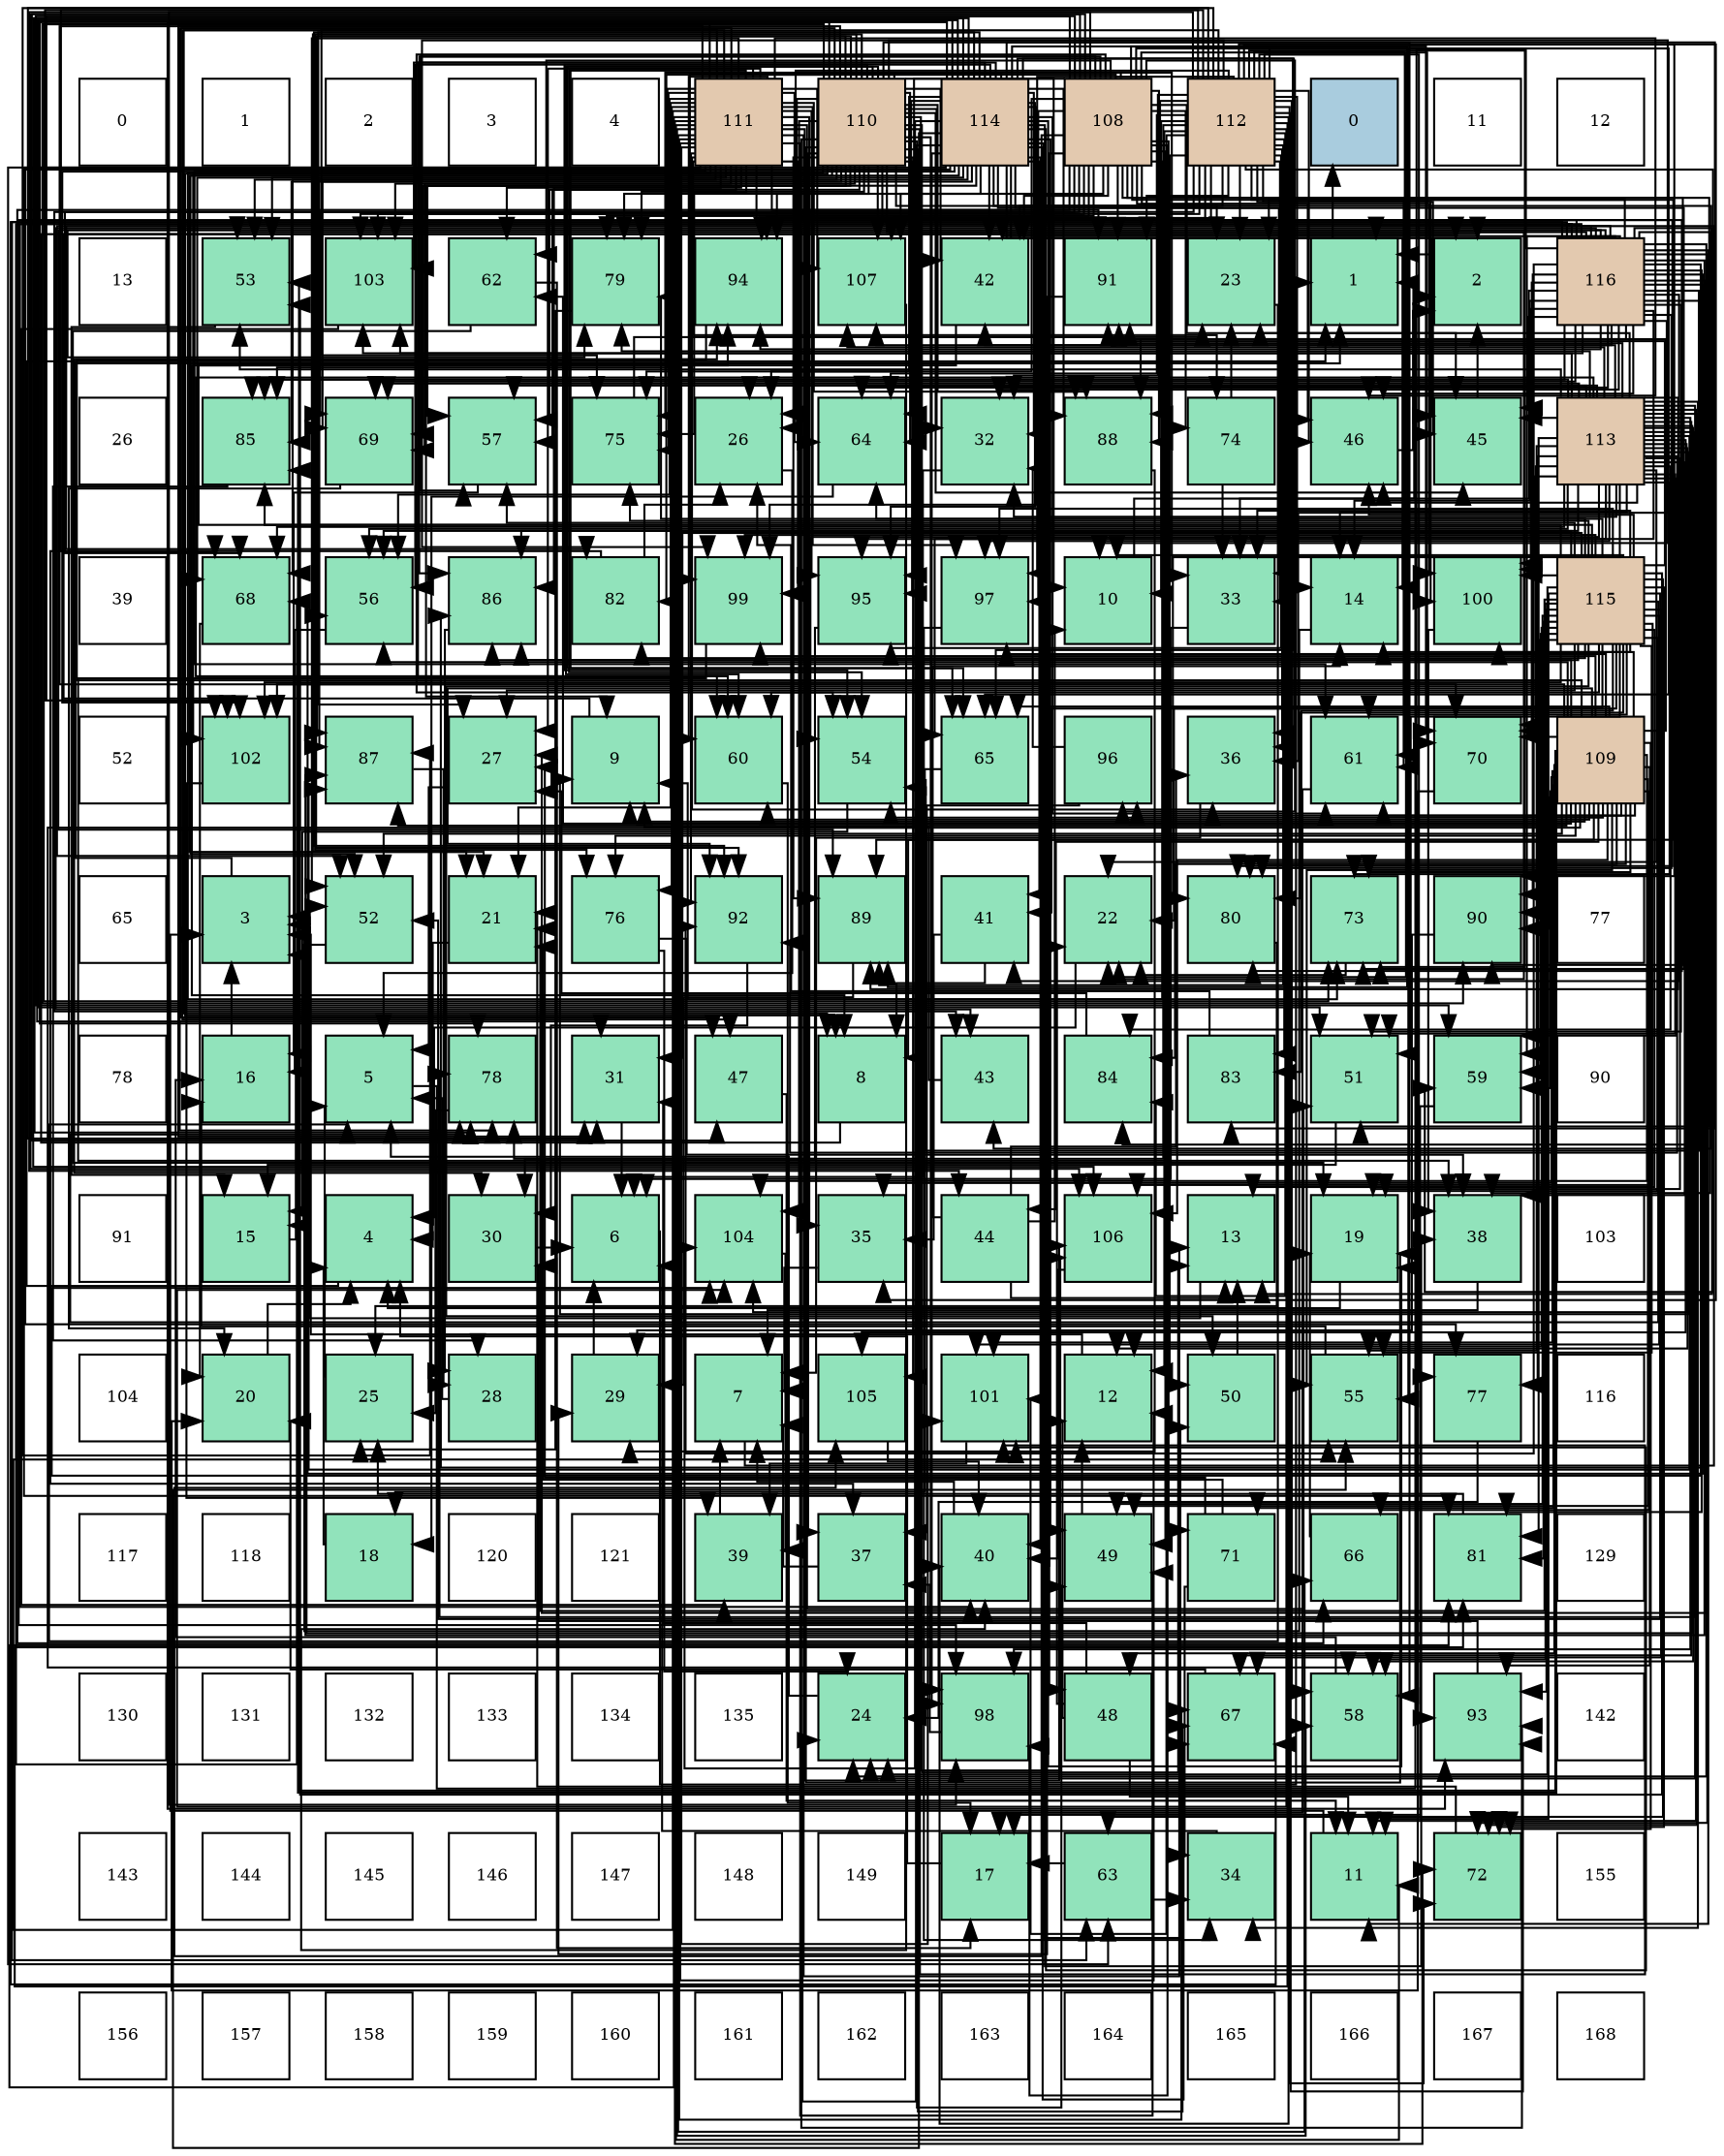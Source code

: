 digraph layout{
 rankdir=TB;
 splines=ortho;
 node [style=filled shape=square fixedsize=true width=0.6];
0[label="0", fontsize=8, fillcolor="#ffffff"];
1[label="1", fontsize=8, fillcolor="#ffffff"];
2[label="2", fontsize=8, fillcolor="#ffffff"];
3[label="3", fontsize=8, fillcolor="#ffffff"];
4[label="4", fontsize=8, fillcolor="#ffffff"];
5[label="111", fontsize=8, fillcolor="#e3c9af"];
6[label="110", fontsize=8, fillcolor="#e3c9af"];
7[label="114", fontsize=8, fillcolor="#e3c9af"];
8[label="108", fontsize=8, fillcolor="#e3c9af"];
9[label="112", fontsize=8, fillcolor="#e3c9af"];
10[label="0", fontsize=8, fillcolor="#a9ccde"];
11[label="11", fontsize=8, fillcolor="#ffffff"];
12[label="12", fontsize=8, fillcolor="#ffffff"];
13[label="13", fontsize=8, fillcolor="#ffffff"];
14[label="53", fontsize=8, fillcolor="#91e3bb"];
15[label="103", fontsize=8, fillcolor="#91e3bb"];
16[label="62", fontsize=8, fillcolor="#91e3bb"];
17[label="79", fontsize=8, fillcolor="#91e3bb"];
18[label="94", fontsize=8, fillcolor="#91e3bb"];
19[label="107", fontsize=8, fillcolor="#91e3bb"];
20[label="42", fontsize=8, fillcolor="#91e3bb"];
21[label="91", fontsize=8, fillcolor="#91e3bb"];
22[label="23", fontsize=8, fillcolor="#91e3bb"];
23[label="1", fontsize=8, fillcolor="#91e3bb"];
24[label="2", fontsize=8, fillcolor="#91e3bb"];
25[label="116", fontsize=8, fillcolor="#e3c9af"];
26[label="26", fontsize=8, fillcolor="#ffffff"];
27[label="85", fontsize=8, fillcolor="#91e3bb"];
28[label="69", fontsize=8, fillcolor="#91e3bb"];
29[label="57", fontsize=8, fillcolor="#91e3bb"];
30[label="75", fontsize=8, fillcolor="#91e3bb"];
31[label="26", fontsize=8, fillcolor="#91e3bb"];
32[label="64", fontsize=8, fillcolor="#91e3bb"];
33[label="32", fontsize=8, fillcolor="#91e3bb"];
34[label="88", fontsize=8, fillcolor="#91e3bb"];
35[label="74", fontsize=8, fillcolor="#91e3bb"];
36[label="46", fontsize=8, fillcolor="#91e3bb"];
37[label="45", fontsize=8, fillcolor="#91e3bb"];
38[label="113", fontsize=8, fillcolor="#e3c9af"];
39[label="39", fontsize=8, fillcolor="#ffffff"];
40[label="68", fontsize=8, fillcolor="#91e3bb"];
41[label="56", fontsize=8, fillcolor="#91e3bb"];
42[label="86", fontsize=8, fillcolor="#91e3bb"];
43[label="82", fontsize=8, fillcolor="#91e3bb"];
44[label="99", fontsize=8, fillcolor="#91e3bb"];
45[label="95", fontsize=8, fillcolor="#91e3bb"];
46[label="97", fontsize=8, fillcolor="#91e3bb"];
47[label="10", fontsize=8, fillcolor="#91e3bb"];
48[label="33", fontsize=8, fillcolor="#91e3bb"];
49[label="14", fontsize=8, fillcolor="#91e3bb"];
50[label="100", fontsize=8, fillcolor="#91e3bb"];
51[label="115", fontsize=8, fillcolor="#e3c9af"];
52[label="52", fontsize=8, fillcolor="#ffffff"];
53[label="102", fontsize=8, fillcolor="#91e3bb"];
54[label="87", fontsize=8, fillcolor="#91e3bb"];
55[label="27", fontsize=8, fillcolor="#91e3bb"];
56[label="9", fontsize=8, fillcolor="#91e3bb"];
57[label="60", fontsize=8, fillcolor="#91e3bb"];
58[label="54", fontsize=8, fillcolor="#91e3bb"];
59[label="65", fontsize=8, fillcolor="#91e3bb"];
60[label="96", fontsize=8, fillcolor="#91e3bb"];
61[label="36", fontsize=8, fillcolor="#91e3bb"];
62[label="61", fontsize=8, fillcolor="#91e3bb"];
63[label="70", fontsize=8, fillcolor="#91e3bb"];
64[label="109", fontsize=8, fillcolor="#e3c9af"];
65[label="65", fontsize=8, fillcolor="#ffffff"];
66[label="3", fontsize=8, fillcolor="#91e3bb"];
67[label="52", fontsize=8, fillcolor="#91e3bb"];
68[label="21", fontsize=8, fillcolor="#91e3bb"];
69[label="76", fontsize=8, fillcolor="#91e3bb"];
70[label="92", fontsize=8, fillcolor="#91e3bb"];
71[label="89", fontsize=8, fillcolor="#91e3bb"];
72[label="41", fontsize=8, fillcolor="#91e3bb"];
73[label="22", fontsize=8, fillcolor="#91e3bb"];
74[label="80", fontsize=8, fillcolor="#91e3bb"];
75[label="73", fontsize=8, fillcolor="#91e3bb"];
76[label="90", fontsize=8, fillcolor="#91e3bb"];
77[label="77", fontsize=8, fillcolor="#ffffff"];
78[label="78", fontsize=8, fillcolor="#ffffff"];
79[label="16", fontsize=8, fillcolor="#91e3bb"];
80[label="5", fontsize=8, fillcolor="#91e3bb"];
81[label="78", fontsize=8, fillcolor="#91e3bb"];
82[label="31", fontsize=8, fillcolor="#91e3bb"];
83[label="47", fontsize=8, fillcolor="#91e3bb"];
84[label="8", fontsize=8, fillcolor="#91e3bb"];
85[label="43", fontsize=8, fillcolor="#91e3bb"];
86[label="84", fontsize=8, fillcolor="#91e3bb"];
87[label="83", fontsize=8, fillcolor="#91e3bb"];
88[label="51", fontsize=8, fillcolor="#91e3bb"];
89[label="59", fontsize=8, fillcolor="#91e3bb"];
90[label="90", fontsize=8, fillcolor="#ffffff"];
91[label="91", fontsize=8, fillcolor="#ffffff"];
92[label="15", fontsize=8, fillcolor="#91e3bb"];
93[label="4", fontsize=8, fillcolor="#91e3bb"];
94[label="30", fontsize=8, fillcolor="#91e3bb"];
95[label="6", fontsize=8, fillcolor="#91e3bb"];
96[label="104", fontsize=8, fillcolor="#91e3bb"];
97[label="35", fontsize=8, fillcolor="#91e3bb"];
98[label="44", fontsize=8, fillcolor="#91e3bb"];
99[label="106", fontsize=8, fillcolor="#91e3bb"];
100[label="13", fontsize=8, fillcolor="#91e3bb"];
101[label="19", fontsize=8, fillcolor="#91e3bb"];
102[label="38", fontsize=8, fillcolor="#91e3bb"];
103[label="103", fontsize=8, fillcolor="#ffffff"];
104[label="104", fontsize=8, fillcolor="#ffffff"];
105[label="20", fontsize=8, fillcolor="#91e3bb"];
106[label="25", fontsize=8, fillcolor="#91e3bb"];
107[label="28", fontsize=8, fillcolor="#91e3bb"];
108[label="29", fontsize=8, fillcolor="#91e3bb"];
109[label="7", fontsize=8, fillcolor="#91e3bb"];
110[label="105", fontsize=8, fillcolor="#91e3bb"];
111[label="101", fontsize=8, fillcolor="#91e3bb"];
112[label="12", fontsize=8, fillcolor="#91e3bb"];
113[label="50", fontsize=8, fillcolor="#91e3bb"];
114[label="55", fontsize=8, fillcolor="#91e3bb"];
115[label="77", fontsize=8, fillcolor="#91e3bb"];
116[label="116", fontsize=8, fillcolor="#ffffff"];
117[label="117", fontsize=8, fillcolor="#ffffff"];
118[label="118", fontsize=8, fillcolor="#ffffff"];
119[label="18", fontsize=8, fillcolor="#91e3bb"];
120[label="120", fontsize=8, fillcolor="#ffffff"];
121[label="121", fontsize=8, fillcolor="#ffffff"];
122[label="39", fontsize=8, fillcolor="#91e3bb"];
123[label="37", fontsize=8, fillcolor="#91e3bb"];
124[label="40", fontsize=8, fillcolor="#91e3bb"];
125[label="49", fontsize=8, fillcolor="#91e3bb"];
126[label="71", fontsize=8, fillcolor="#91e3bb"];
127[label="66", fontsize=8, fillcolor="#91e3bb"];
128[label="81", fontsize=8, fillcolor="#91e3bb"];
129[label="129", fontsize=8, fillcolor="#ffffff"];
130[label="130", fontsize=8, fillcolor="#ffffff"];
131[label="131", fontsize=8, fillcolor="#ffffff"];
132[label="132", fontsize=8, fillcolor="#ffffff"];
133[label="133", fontsize=8, fillcolor="#ffffff"];
134[label="134", fontsize=8, fillcolor="#ffffff"];
135[label="135", fontsize=8, fillcolor="#ffffff"];
136[label="24", fontsize=8, fillcolor="#91e3bb"];
137[label="98", fontsize=8, fillcolor="#91e3bb"];
138[label="48", fontsize=8, fillcolor="#91e3bb"];
139[label="67", fontsize=8, fillcolor="#91e3bb"];
140[label="58", fontsize=8, fillcolor="#91e3bb"];
141[label="93", fontsize=8, fillcolor="#91e3bb"];
142[label="142", fontsize=8, fillcolor="#ffffff"];
143[label="143", fontsize=8, fillcolor="#ffffff"];
144[label="144", fontsize=8, fillcolor="#ffffff"];
145[label="145", fontsize=8, fillcolor="#ffffff"];
146[label="146", fontsize=8, fillcolor="#ffffff"];
147[label="147", fontsize=8, fillcolor="#ffffff"];
148[label="148", fontsize=8, fillcolor="#ffffff"];
149[label="149", fontsize=8, fillcolor="#ffffff"];
150[label="17", fontsize=8, fillcolor="#91e3bb"];
151[label="63", fontsize=8, fillcolor="#91e3bb"];
152[label="34", fontsize=8, fillcolor="#91e3bb"];
153[label="11", fontsize=8, fillcolor="#91e3bb"];
154[label="72", fontsize=8, fillcolor="#91e3bb"];
155[label="155", fontsize=8, fillcolor="#ffffff"];
156[label="156", fontsize=8, fillcolor="#ffffff"];
157[label="157", fontsize=8, fillcolor="#ffffff"];
158[label="158", fontsize=8, fillcolor="#ffffff"];
159[label="159", fontsize=8, fillcolor="#ffffff"];
160[label="160", fontsize=8, fillcolor="#ffffff"];
161[label="161", fontsize=8, fillcolor="#ffffff"];
162[label="162", fontsize=8, fillcolor="#ffffff"];
163[label="163", fontsize=8, fillcolor="#ffffff"];
164[label="164", fontsize=8, fillcolor="#ffffff"];
165[label="165", fontsize=8, fillcolor="#ffffff"];
166[label="166", fontsize=8, fillcolor="#ffffff"];
167[label="167", fontsize=8, fillcolor="#ffffff"];
168[label="168", fontsize=8, fillcolor="#ffffff"];
edge [constraint=false, style=vis];23 -> 10;
24 -> 23;
66 -> 23;
93 -> 23;
80 -> 23;
95 -> 23;
109 -> 23;
84 -> 24;
56 -> 24;
47 -> 24;
153 -> 66;
112 -> 66;
100 -> 66;
49 -> 66;
92 -> 66;
79 -> 66;
150 -> 93;
119 -> 93;
101 -> 93;
105 -> 93;
68 -> 93;
73 -> 93;
22 -> 80;
136 -> 80;
106 -> 80;
31 -> 80;
55 -> 80;
107 -> 80;
108 -> 95;
94 -> 95;
82 -> 95;
33 -> 95;
48 -> 95;
152 -> 95;
97 -> 109;
61 -> 109;
123 -> 109;
102 -> 109;
122 -> 109;
124 -> 109;
72 -> 84;
72 -> 97;
20 -> 84;
85 -> 56;
98 -> 47;
98 -> 100;
98 -> 49;
98 -> 61;
37 -> 24;
36 -> 24;
83 -> 153;
138 -> 153;
138 -> 112;
138 -> 73;
138 -> 82;
125 -> 112;
113 -> 100;
88 -> 92;
67 -> 92;
14 -> 92;
58 -> 92;
114 -> 79;
41 -> 79;
29 -> 79;
140 -> 79;
89 -> 150;
57 -> 150;
62 -> 150;
16 -> 150;
16 -> 101;
151 -> 150;
151 -> 152;
32 -> 119;
59 -> 119;
127 -> 101;
139 -> 105;
40 -> 105;
28 -> 105;
63 -> 105;
126 -> 68;
126 -> 55;
126 -> 152;
154 -> 68;
75 -> 73;
35 -> 22;
35 -> 48;
30 -> 22;
69 -> 136;
69 -> 102;
115 -> 136;
81 -> 106;
17 -> 106;
74 -> 106;
128 -> 106;
43 -> 31;
43 -> 123;
87 -> 31;
86 -> 55;
27 -> 107;
42 -> 107;
54 -> 107;
34 -> 108;
71 -> 108;
76 -> 108;
21 -> 108;
70 -> 94;
141 -> 94;
18 -> 94;
45 -> 94;
60 -> 33;
60 -> 123;
46 -> 152;
137 -> 123;
44 -> 102;
50 -> 102;
111 -> 122;
53 -> 122;
15 -> 122;
96 -> 122;
110 -> 124;
99 -> 124;
19 -> 124;
8 -> 56;
8 -> 31;
8 -> 20;
8 -> 98;
8 -> 37;
8 -> 36;
8 -> 83;
8 -> 138;
8 -> 125;
8 -> 88;
8 -> 58;
8 -> 114;
8 -> 29;
8 -> 89;
8 -> 62;
8 -> 16;
8 -> 127;
8 -> 40;
8 -> 28;
8 -> 63;
8 -> 126;
8 -> 35;
8 -> 30;
8 -> 17;
8 -> 42;
8 -> 34;
8 -> 71;
8 -> 76;
8 -> 21;
8 -> 18;
8 -> 45;
8 -> 60;
8 -> 46;
8 -> 137;
8 -> 44;
8 -> 50;
8 -> 53;
8 -> 15;
8 -> 110;
8 -> 99;
8 -> 19;
64 -> 84;
64 -> 56;
64 -> 97;
64 -> 98;
64 -> 138;
64 -> 125;
64 -> 67;
64 -> 14;
64 -> 58;
64 -> 114;
64 -> 41;
64 -> 140;
64 -> 89;
64 -> 57;
64 -> 62;
64 -> 16;
64 -> 59;
64 -> 127;
64 -> 63;
64 -> 126;
64 -> 154;
64 -> 75;
64 -> 69;
64 -> 74;
64 -> 86;
64 -> 27;
64 -> 42;
64 -> 54;
64 -> 76;
64 -> 21;
64 -> 70;
64 -> 141;
64 -> 18;
64 -> 60;
64 -> 46;
64 -> 44;
64 -> 50;
64 -> 111;
64 -> 53;
64 -> 96;
64 -> 99;
6 -> 84;
6 -> 56;
6 -> 47;
6 -> 100;
6 -> 49;
6 -> 101;
6 -> 68;
6 -> 73;
6 -> 22;
6 -> 31;
6 -> 82;
6 -> 33;
6 -> 48;
6 -> 123;
6 -> 20;
6 -> 37;
6 -> 83;
6 -> 125;
6 -> 67;
6 -> 41;
6 -> 29;
6 -> 140;
6 -> 57;
6 -> 32;
6 -> 59;
6 -> 139;
6 -> 40;
6 -> 28;
6 -> 75;
6 -> 30;
6 -> 69;
6 -> 81;
6 -> 74;
6 -> 27;
6 -> 54;
6 -> 34;
6 -> 71;
6 -> 76;
6 -> 70;
6 -> 141;
6 -> 18;
6 -> 45;
6 -> 137;
6 -> 111;
6 -> 15;
6 -> 96;
6 -> 110;
6 -> 99;
6 -> 19;
5 -> 84;
5 -> 153;
5 -> 112;
5 -> 100;
5 -> 68;
5 -> 55;
5 -> 97;
5 -> 61;
5 -> 36;
5 -> 83;
5 -> 125;
5 -> 88;
5 -> 67;
5 -> 14;
5 -> 58;
5 -> 114;
5 -> 41;
5 -> 29;
5 -> 140;
5 -> 57;
5 -> 62;
5 -> 16;
5 -> 32;
5 -> 59;
5 -> 127;
5 -> 139;
5 -> 28;
5 -> 63;
5 -> 154;
5 -> 75;
5 -> 35;
5 -> 30;
5 -> 69;
5 -> 115;
5 -> 81;
5 -> 17;
5 -> 74;
5 -> 128;
5 -> 27;
5 -> 42;
5 -> 54;
5 -> 34;
5 -> 21;
5 -> 70;
5 -> 45;
5 -> 46;
5 -> 44;
5 -> 111;
5 -> 53;
5 -> 99;
5 -> 19;
9 -> 47;
9 -> 112;
9 -> 49;
9 -> 73;
9 -> 22;
9 -> 31;
9 -> 82;
9 -> 33;
9 -> 48;
9 -> 97;
9 -> 61;
9 -> 124;
9 -> 20;
9 -> 85;
9 -> 37;
9 -> 36;
9 -> 113;
9 -> 140;
9 -> 89;
9 -> 62;
9 -> 32;
9 -> 59;
9 -> 40;
9 -> 63;
9 -> 154;
9 -> 75;
9 -> 30;
9 -> 115;
9 -> 81;
9 -> 128;
9 -> 87;
9 -> 86;
9 -> 54;
9 -> 34;
9 -> 71;
9 -> 76;
9 -> 21;
9 -> 141;
9 -> 18;
9 -> 45;
9 -> 46;
9 -> 137;
9 -> 44;
9 -> 50;
9 -> 111;
9 -> 53;
9 -> 15;
9 -> 96;
9 -> 19;
38 -> 56;
38 -> 153;
38 -> 112;
38 -> 101;
38 -> 73;
38 -> 22;
38 -> 136;
38 -> 31;
38 -> 33;
38 -> 152;
38 -> 61;
38 -> 102;
38 -> 20;
38 -> 37;
38 -> 36;
38 -> 88;
38 -> 67;
38 -> 14;
38 -> 58;
38 -> 114;
38 -> 41;
38 -> 29;
38 -> 140;
38 -> 89;
38 -> 57;
38 -> 59;
38 -> 139;
38 -> 40;
38 -> 28;
38 -> 63;
38 -> 154;
38 -> 75;
38 -> 115;
38 -> 81;
38 -> 17;
38 -> 74;
38 -> 128;
38 -> 86;
38 -> 27;
38 -> 42;
38 -> 54;
38 -> 71;
38 -> 21;
38 -> 70;
38 -> 46;
38 -> 137;
38 -> 50;
38 -> 15;
38 -> 96;
38 -> 110;
38 -> 19;
7 -> 49;
7 -> 101;
7 -> 68;
7 -> 136;
7 -> 55;
7 -> 82;
7 -> 33;
7 -> 48;
7 -> 61;
7 -> 102;
7 -> 124;
7 -> 72;
7 -> 20;
7 -> 85;
7 -> 37;
7 -> 125;
7 -> 113;
7 -> 88;
7 -> 14;
7 -> 58;
7 -> 114;
7 -> 29;
7 -> 57;
7 -> 62;
7 -> 151;
7 -> 32;
7 -> 59;
7 -> 139;
7 -> 40;
7 -> 28;
7 -> 75;
7 -> 30;
7 -> 81;
7 -> 17;
7 -> 128;
7 -> 43;
7 -> 87;
7 -> 34;
7 -> 71;
7 -> 70;
7 -> 141;
7 -> 45;
7 -> 137;
7 -> 44;
7 -> 111;
7 -> 53;
7 -> 15;
7 -> 96;
7 -> 99;
51 -> 47;
51 -> 153;
51 -> 112;
51 -> 100;
51 -> 49;
51 -> 101;
51 -> 68;
51 -> 73;
51 -> 136;
51 -> 55;
51 -> 82;
51 -> 48;
51 -> 72;
51 -> 36;
51 -> 125;
51 -> 113;
51 -> 88;
51 -> 67;
51 -> 14;
51 -> 114;
51 -> 41;
51 -> 29;
51 -> 140;
51 -> 89;
51 -> 57;
51 -> 62;
51 -> 151;
51 -> 32;
51 -> 139;
51 -> 154;
51 -> 30;
51 -> 81;
51 -> 17;
51 -> 74;
51 -> 128;
51 -> 43;
51 -> 87;
51 -> 27;
51 -> 42;
51 -> 76;
51 -> 21;
51 -> 141;
51 -> 18;
51 -> 46;
51 -> 44;
51 -> 50;
51 -> 111;
51 -> 53;
51 -> 99;
25 -> 47;
25 -> 153;
25 -> 100;
25 -> 49;
25 -> 22;
25 -> 136;
25 -> 55;
25 -> 33;
25 -> 48;
25 -> 102;
25 -> 124;
25 -> 72;
25 -> 20;
25 -> 85;
25 -> 37;
25 -> 36;
25 -> 88;
25 -> 67;
25 -> 14;
25 -> 58;
25 -> 41;
25 -> 89;
25 -> 151;
25 -> 32;
25 -> 139;
25 -> 40;
25 -> 28;
25 -> 63;
25 -> 154;
25 -> 17;
25 -> 74;
25 -> 128;
25 -> 43;
25 -> 86;
25 -> 27;
25 -> 42;
25 -> 54;
25 -> 34;
25 -> 71;
25 -> 76;
25 -> 70;
25 -> 141;
25 -> 18;
25 -> 45;
25 -> 137;
25 -> 50;
25 -> 15;
25 -> 96;
25 -> 19;
edge [constraint=true, style=invis];
0 -> 13 -> 26 -> 39 -> 52 -> 65 -> 78 -> 91 -> 104 -> 117 -> 130 -> 143 -> 156;
1 -> 14 -> 27 -> 40 -> 53 -> 66 -> 79 -> 92 -> 105 -> 118 -> 131 -> 144 -> 157;
2 -> 15 -> 28 -> 41 -> 54 -> 67 -> 80 -> 93 -> 106 -> 119 -> 132 -> 145 -> 158;
3 -> 16 -> 29 -> 42 -> 55 -> 68 -> 81 -> 94 -> 107 -> 120 -> 133 -> 146 -> 159;
4 -> 17 -> 30 -> 43 -> 56 -> 69 -> 82 -> 95 -> 108 -> 121 -> 134 -> 147 -> 160;
5 -> 18 -> 31 -> 44 -> 57 -> 70 -> 83 -> 96 -> 109 -> 122 -> 135 -> 148 -> 161;
6 -> 19 -> 32 -> 45 -> 58 -> 71 -> 84 -> 97 -> 110 -> 123 -> 136 -> 149 -> 162;
7 -> 20 -> 33 -> 46 -> 59 -> 72 -> 85 -> 98 -> 111 -> 124 -> 137 -> 150 -> 163;
8 -> 21 -> 34 -> 47 -> 60 -> 73 -> 86 -> 99 -> 112 -> 125 -> 138 -> 151 -> 164;
9 -> 22 -> 35 -> 48 -> 61 -> 74 -> 87 -> 100 -> 113 -> 126 -> 139 -> 152 -> 165;
10 -> 23 -> 36 -> 49 -> 62 -> 75 -> 88 -> 101 -> 114 -> 127 -> 140 -> 153 -> 166;
11 -> 24 -> 37 -> 50 -> 63 -> 76 -> 89 -> 102 -> 115 -> 128 -> 141 -> 154 -> 167;
12 -> 25 -> 38 -> 51 -> 64 -> 77 -> 90 -> 103 -> 116 -> 129 -> 142 -> 155 -> 168;
rank = same {0 -> 1 -> 2 -> 3 -> 4 -> 5 -> 6 -> 7 -> 8 -> 9 -> 10 -> 11 -> 12};
rank = same {13 -> 14 -> 15 -> 16 -> 17 -> 18 -> 19 -> 20 -> 21 -> 22 -> 23 -> 24 -> 25};
rank = same {26 -> 27 -> 28 -> 29 -> 30 -> 31 -> 32 -> 33 -> 34 -> 35 -> 36 -> 37 -> 38};
rank = same {39 -> 40 -> 41 -> 42 -> 43 -> 44 -> 45 -> 46 -> 47 -> 48 -> 49 -> 50 -> 51};
rank = same {52 -> 53 -> 54 -> 55 -> 56 -> 57 -> 58 -> 59 -> 60 -> 61 -> 62 -> 63 -> 64};
rank = same {65 -> 66 -> 67 -> 68 -> 69 -> 70 -> 71 -> 72 -> 73 -> 74 -> 75 -> 76 -> 77};
rank = same {78 -> 79 -> 80 -> 81 -> 82 -> 83 -> 84 -> 85 -> 86 -> 87 -> 88 -> 89 -> 90};
rank = same {91 -> 92 -> 93 -> 94 -> 95 -> 96 -> 97 -> 98 -> 99 -> 100 -> 101 -> 102 -> 103};
rank = same {104 -> 105 -> 106 -> 107 -> 108 -> 109 -> 110 -> 111 -> 112 -> 113 -> 114 -> 115 -> 116};
rank = same {117 -> 118 -> 119 -> 120 -> 121 -> 122 -> 123 -> 124 -> 125 -> 126 -> 127 -> 128 -> 129};
rank = same {130 -> 131 -> 132 -> 133 -> 134 -> 135 -> 136 -> 137 -> 138 -> 139 -> 140 -> 141 -> 142};
rank = same {143 -> 144 -> 145 -> 146 -> 147 -> 148 -> 149 -> 150 -> 151 -> 152 -> 153 -> 154 -> 155};
rank = same {156 -> 157 -> 158 -> 159 -> 160 -> 161 -> 162 -> 163 -> 164 -> 165 -> 166 -> 167 -> 168};
}